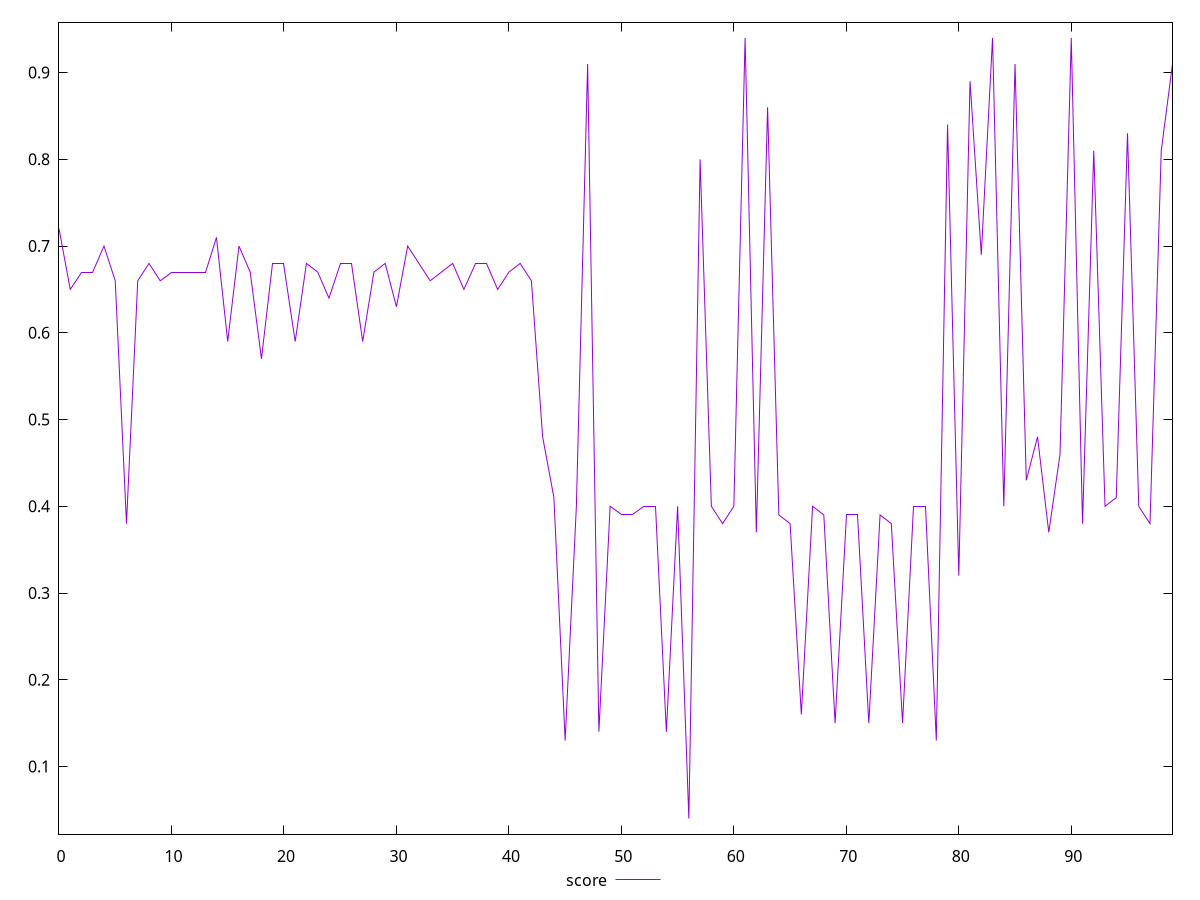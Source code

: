 reset

$score <<EOF
0 0.72
1 0.65
2 0.67
3 0.67
4 0.7
5 0.66
6 0.38
7 0.66
8 0.68
9 0.66
10 0.67
11 0.67
12 0.67
13 0.67
14 0.71
15 0.59
16 0.7
17 0.67
18 0.57
19 0.68
20 0.68
21 0.59
22 0.68
23 0.67
24 0.64
25 0.68
26 0.68
27 0.59
28 0.67
29 0.68
30 0.63
31 0.7
32 0.68
33 0.66
34 0.67
35 0.68
36 0.65
37 0.68
38 0.68
39 0.65
40 0.67
41 0.68
42 0.66
43 0.48
44 0.41
45 0.13
46 0.4
47 0.91
48 0.14
49 0.4
50 0.39
51 0.39
52 0.4
53 0.4
54 0.14
55 0.4
56 0.04
57 0.8
58 0.4
59 0.38
60 0.4
61 0.94
62 0.37
63 0.86
64 0.39
65 0.38
66 0.16
67 0.4
68 0.39
69 0.15
70 0.39
71 0.39
72 0.15
73 0.39
74 0.38
75 0.15
76 0.4
77 0.4
78 0.13
79 0.84
80 0.32
81 0.89
82 0.69
83 0.94
84 0.4
85 0.91
86 0.43
87 0.48
88 0.37
89 0.46
90 0.94
91 0.38
92 0.81
93 0.4
94 0.41
95 0.83
96 0.4
97 0.38
98 0.81
99 0.91
EOF

set key outside below
set xrange [0:99]
set yrange [0.022000000000000002:0.958]
set trange [0.022000000000000002:0.958]
set terminal svg size 640, 500 enhanced background rgb 'white'
set output "report_00009_2021-02-08T22-37-41.559Z/first-contentful-paint/samples/pages/score/values.svg"

plot $score title "score" with line

reset
